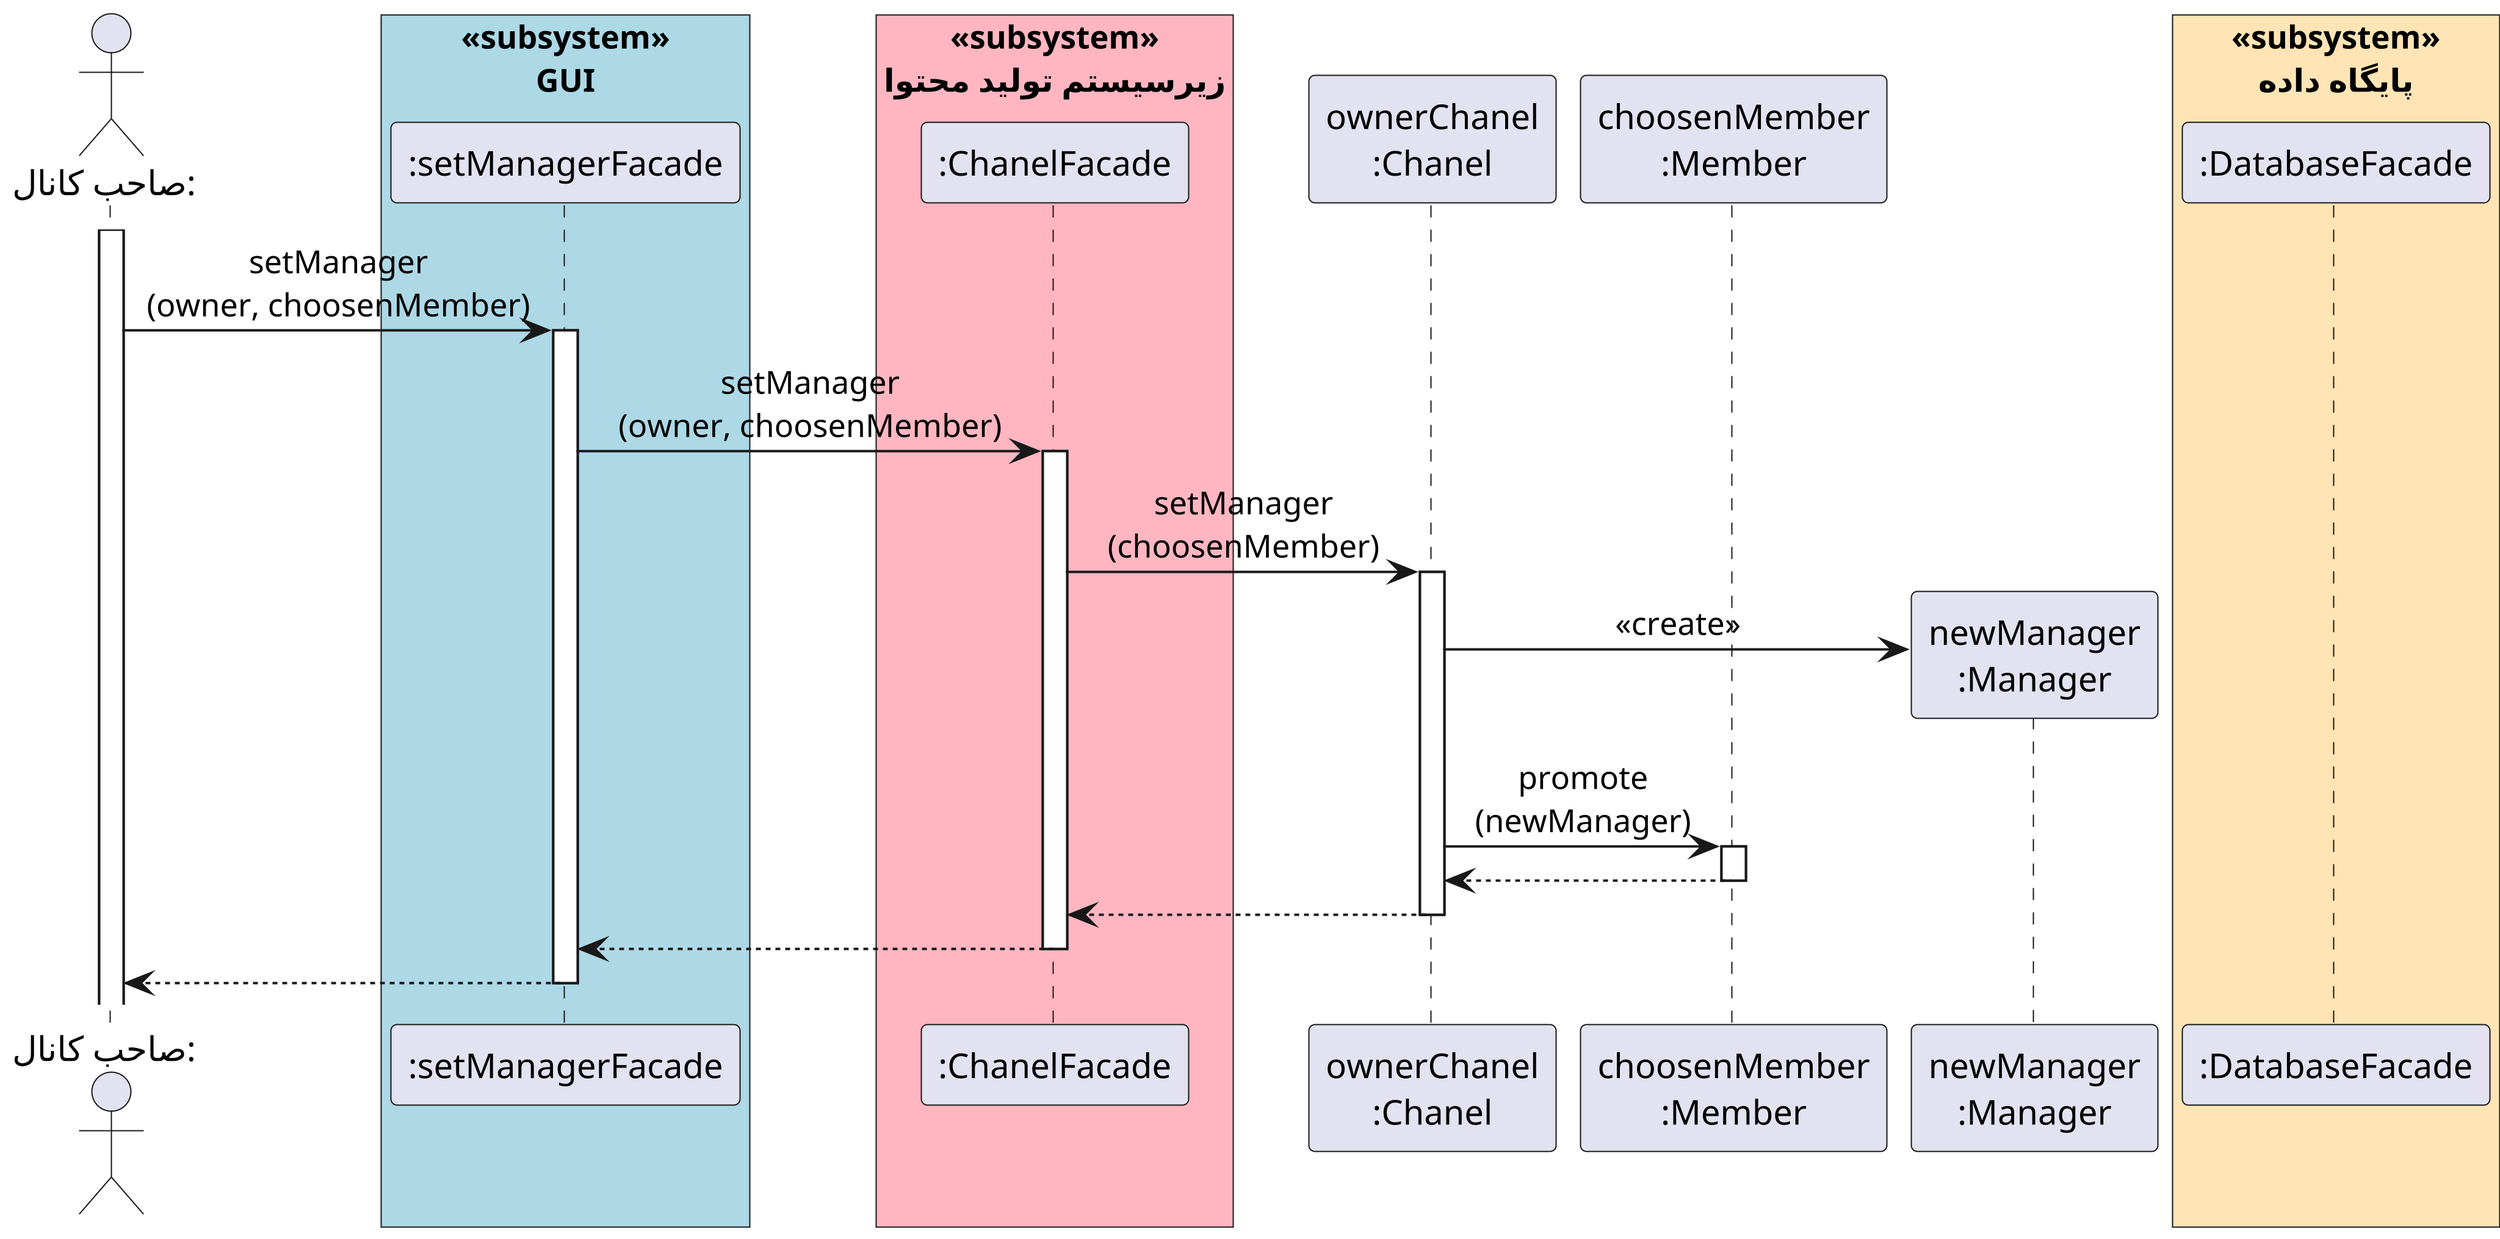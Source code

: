 @startuml choose_manager


scale 4
skinparam DefaultFontName Vazir
skinparam DefaultTextAlignment center


actor ":صاحب کانال" as owner
box "«subsystem»\nGUI" #LightBlue
participant ":setManagerFacade" as ui
end box
box "«subsystem»\nزیرسیستم تولید محتوا" #LightPink
participant ":ChanelFacade" as chanelFacade
end box
participant "ownerChanel\n:Chanel" as chanel
participant "choosenMember\n:Member" as member
participant "newManager\n:Manager" as manager
box "«subsystem»\nپایگاه داده" #Moccasin
participant ":DatabaseFacade" as db
end box


activate owner
owner -> ui: setManager\n(owner, choosenMember)
activate ui
ui -> chanelFacade: setManager\n(owner, choosenMember)
activate chanelFacade
chanelFacade -> chanel: setManager\n(choosenMember)
activate chanel
chanel -> manager **: «create»
chanel -> member: promote\n(newManager)
activate member
member --> chanel
deactivate member
chanel --> chanelFacade
deactivate chanel
chanelFacade --> ui
deactivate chanelFacade
ui --> owner
deactivate ui


@enduml